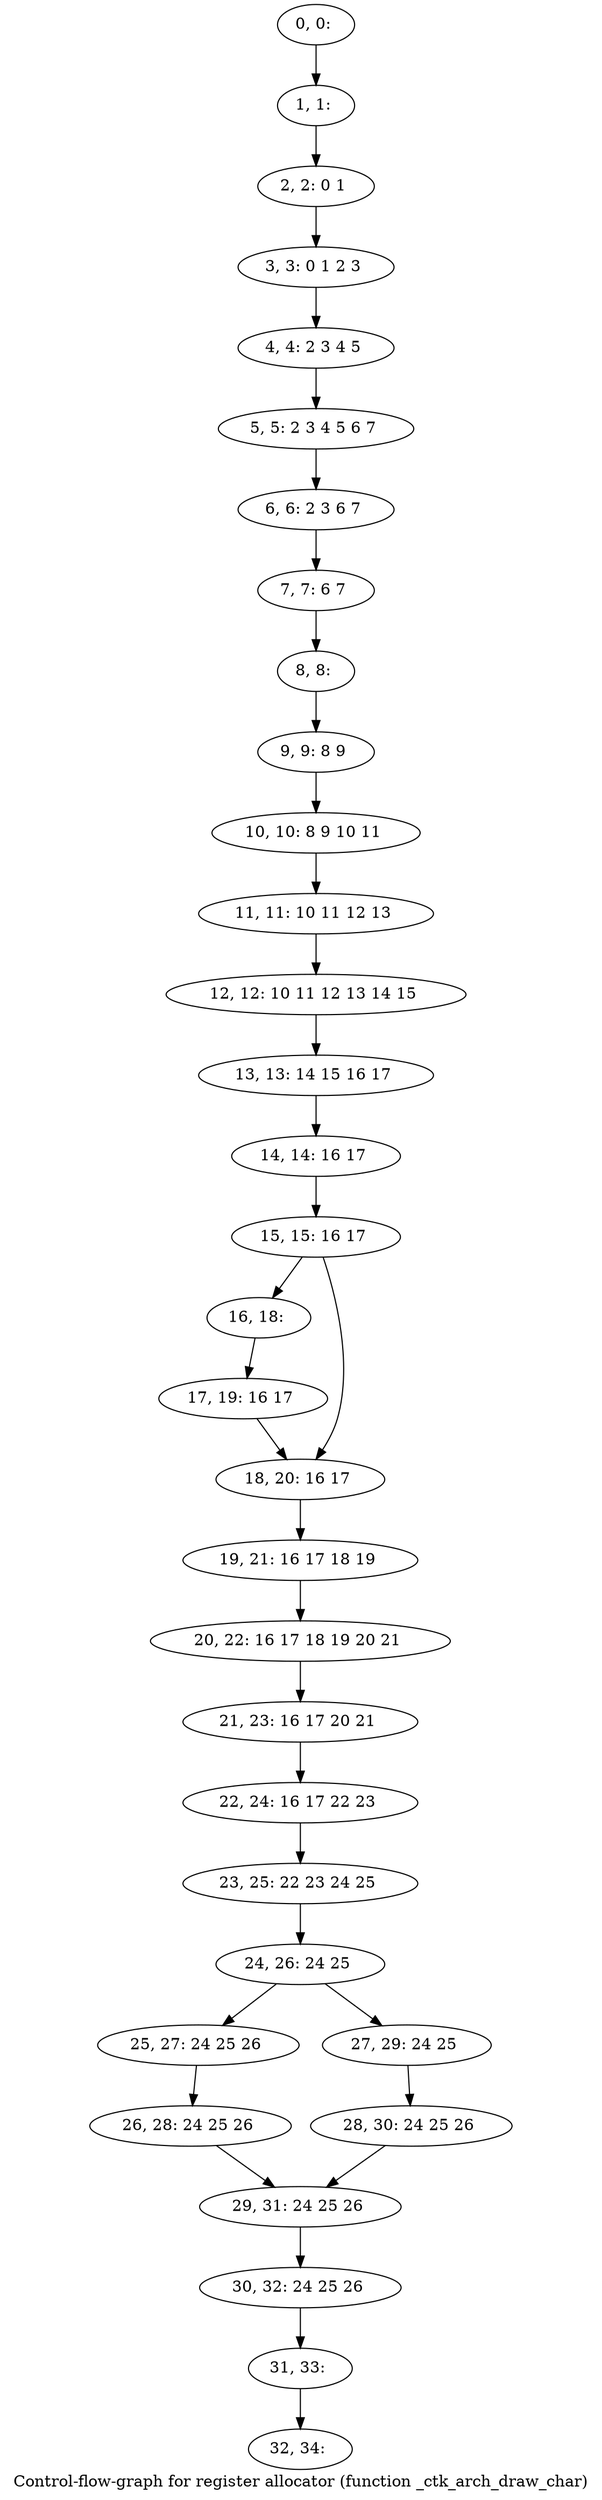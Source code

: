 digraph G {
graph [label="Control-flow-graph for register allocator (function _ctk_arch_draw_char)"]
0[label="0, 0: "];
1[label="1, 1: "];
2[label="2, 2: 0 1 "];
3[label="3, 3: 0 1 2 3 "];
4[label="4, 4: 2 3 4 5 "];
5[label="5, 5: 2 3 4 5 6 7 "];
6[label="6, 6: 2 3 6 7 "];
7[label="7, 7: 6 7 "];
8[label="8, 8: "];
9[label="9, 9: 8 9 "];
10[label="10, 10: 8 9 10 11 "];
11[label="11, 11: 10 11 12 13 "];
12[label="12, 12: 10 11 12 13 14 15 "];
13[label="13, 13: 14 15 16 17 "];
14[label="14, 14: 16 17 "];
15[label="15, 15: 16 17 "];
16[label="16, 18: "];
17[label="17, 19: 16 17 "];
18[label="18, 20: 16 17 "];
19[label="19, 21: 16 17 18 19 "];
20[label="20, 22: 16 17 18 19 20 21 "];
21[label="21, 23: 16 17 20 21 "];
22[label="22, 24: 16 17 22 23 "];
23[label="23, 25: 22 23 24 25 "];
24[label="24, 26: 24 25 "];
25[label="25, 27: 24 25 26 "];
26[label="26, 28: 24 25 26 "];
27[label="27, 29: 24 25 "];
28[label="28, 30: 24 25 26 "];
29[label="29, 31: 24 25 26 "];
30[label="30, 32: 24 25 26 "];
31[label="31, 33: "];
32[label="32, 34: "];
0->1 ;
1->2 ;
2->3 ;
3->4 ;
4->5 ;
5->6 ;
6->7 ;
7->8 ;
8->9 ;
9->10 ;
10->11 ;
11->12 ;
12->13 ;
13->14 ;
14->15 ;
15->16 ;
15->18 ;
16->17 ;
17->18 ;
18->19 ;
19->20 ;
20->21 ;
21->22 ;
22->23 ;
23->24 ;
24->25 ;
24->27 ;
25->26 ;
26->29 ;
27->28 ;
28->29 ;
29->30 ;
30->31 ;
31->32 ;
}
